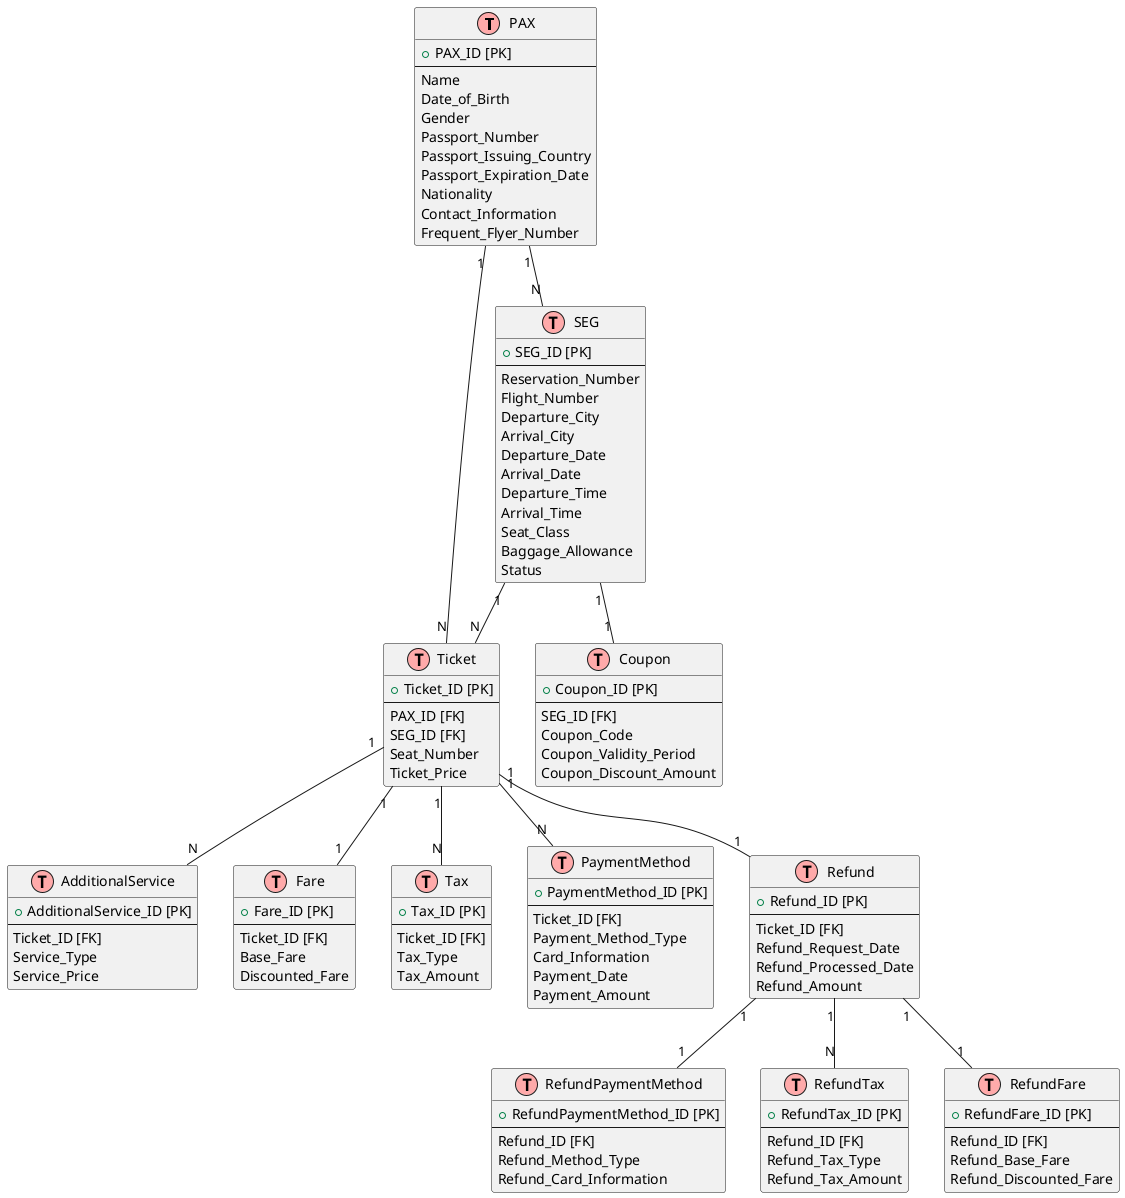 @startuml
!define table(x) class x << (T,#FFAAAA) >>

table(PAX) {
    +PAX_ID [PK]
    --
    Name
    Date_of_Birth
    Gender
    Passport_Number
    Passport_Issuing_Country
    Passport_Expiration_Date
    Nationality
    Contact_Information
    Frequent_Flyer_Number
}
table(SEG) {
    +SEG_ID [PK]
    --
    Reservation_Number
    Flight_Number
    Departure_City
    Arrival_City
    Departure_Date
    Arrival_Date
    Departure_Time
    Arrival_Time
    Seat_Class
    Baggage_Allowance
    Status
}
table(Ticket) {
    +Ticket_ID [PK]
    --
    PAX_ID [FK]
    SEG_ID [FK]
    Seat_Number
    Ticket_Price
}
table(Coupon) {
    +Coupon_ID [PK]
    --
    SEG_ID [FK]
    Coupon_Code
    Coupon_Validity_Period
    Coupon_Discount_Amount
}
table(AdditionalService) {
    +AdditionalService_ID [PK]
    --
    Ticket_ID [FK]
    Service_Type
    Service_Price
}
table(Fare) {
    +Fare_ID [PK]
    --
    Ticket_ID [FK]
    Base_Fare
    Discounted_Fare
}
table(Tax) {
    +Tax_ID [PK]
    --
    Ticket_ID [FK]
    Tax_Type
    Tax_Amount
}
table(PaymentMethod) {
    +PaymentMethod_ID [PK]
    --
    Ticket_ID [FK]
    Payment_Method_Type
    Card_Information
    Payment_Date
    Payment_Amount
}
table(Refund) {
    +Refund_ID [PK]
    --
    Ticket_ID [FK]
    Refund_Request_Date
    Refund_Processed_Date
    Refund_Amount
}
table(RefundPaymentMethod) {
    +RefundPaymentMethod_ID [PK]
    --
    Refund_ID [FK]
    Refund_Method_Type
    Refund_Card_Information
}
table(RefundTax) {
    +RefundTax_ID [PK]
    --
    Refund_ID [FK]
    Refund_Tax_Type
    Refund_Tax_Amount
}
table(RefundFare) {
    +RefundFare_ID [PK]
    --
    Refund_ID [FK]
    Refund_Base_Fare
    Refund_Discounted_Fare
}
PAX "1" -- "N" Ticket
SEG "1" -- "1" Coupon
Ticket "1" -- "N" AdditionalService
Ticket "1" -- "N" PaymentMethod
Ticket "1" -- "1" Refund
Refund "1" -- "1" RefundPaymentMethod
Refund "1" -- "N" RefundTax
Refund "1" -- "1" RefundFare
SEG "1" -- "N" Ticket
PAX "1" -- "N" SEG
Ticket "1" -- "1" Fare
Ticket "1" -- "N" Tax
@enduml
